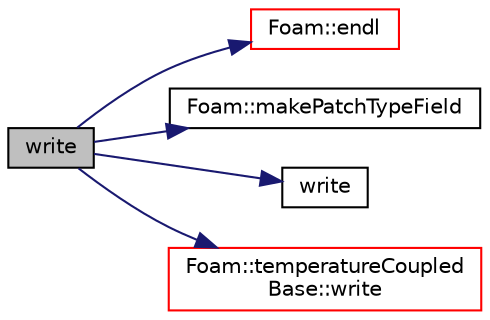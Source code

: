 digraph "write"
{
  bgcolor="transparent";
  edge [fontname="Helvetica",fontsize="10",labelfontname="Helvetica",labelfontsize="10"];
  node [fontname="Helvetica",fontsize="10",shape=record];
  rankdir="LR";
  Node1089 [label="write",height=0.2,width=0.4,color="black", fillcolor="grey75", style="filled", fontcolor="black"];
  Node1089 -> Node1090 [color="midnightblue",fontsize="10",style="solid",fontname="Helvetica"];
  Node1090 [label="Foam::endl",height=0.2,width=0.4,color="red",URL="$a21851.html#a2db8fe02a0d3909e9351bb4275b23ce4",tooltip="Add newline and flush stream. "];
  Node1089 -> Node1092 [color="midnightblue",fontsize="10",style="solid",fontname="Helvetica"];
  Node1092 [label="Foam::makePatchTypeField",height=0.2,width=0.4,color="black",URL="$a21851.html#a44a8c9a8ab08f6bf1f84bf3dab3f82a2"];
  Node1089 -> Node1093 [color="midnightblue",fontsize="10",style="solid",fontname="Helvetica"];
  Node1093 [label="write",height=0.2,width=0.4,color="black",URL="$a20072.html#a8f30b3c2179b03a7acf273e9dea43342"];
  Node1089 -> Node1094 [color="midnightblue",fontsize="10",style="solid",fontname="Helvetica"];
  Node1094 [label="Foam::temperatureCoupled\lBase::write",height=0.2,width=0.4,color="red",URL="$a32005.html#a293fdfec8bdfbd5c3913ab4c9f3454ff",tooltip="Write. "];
}
